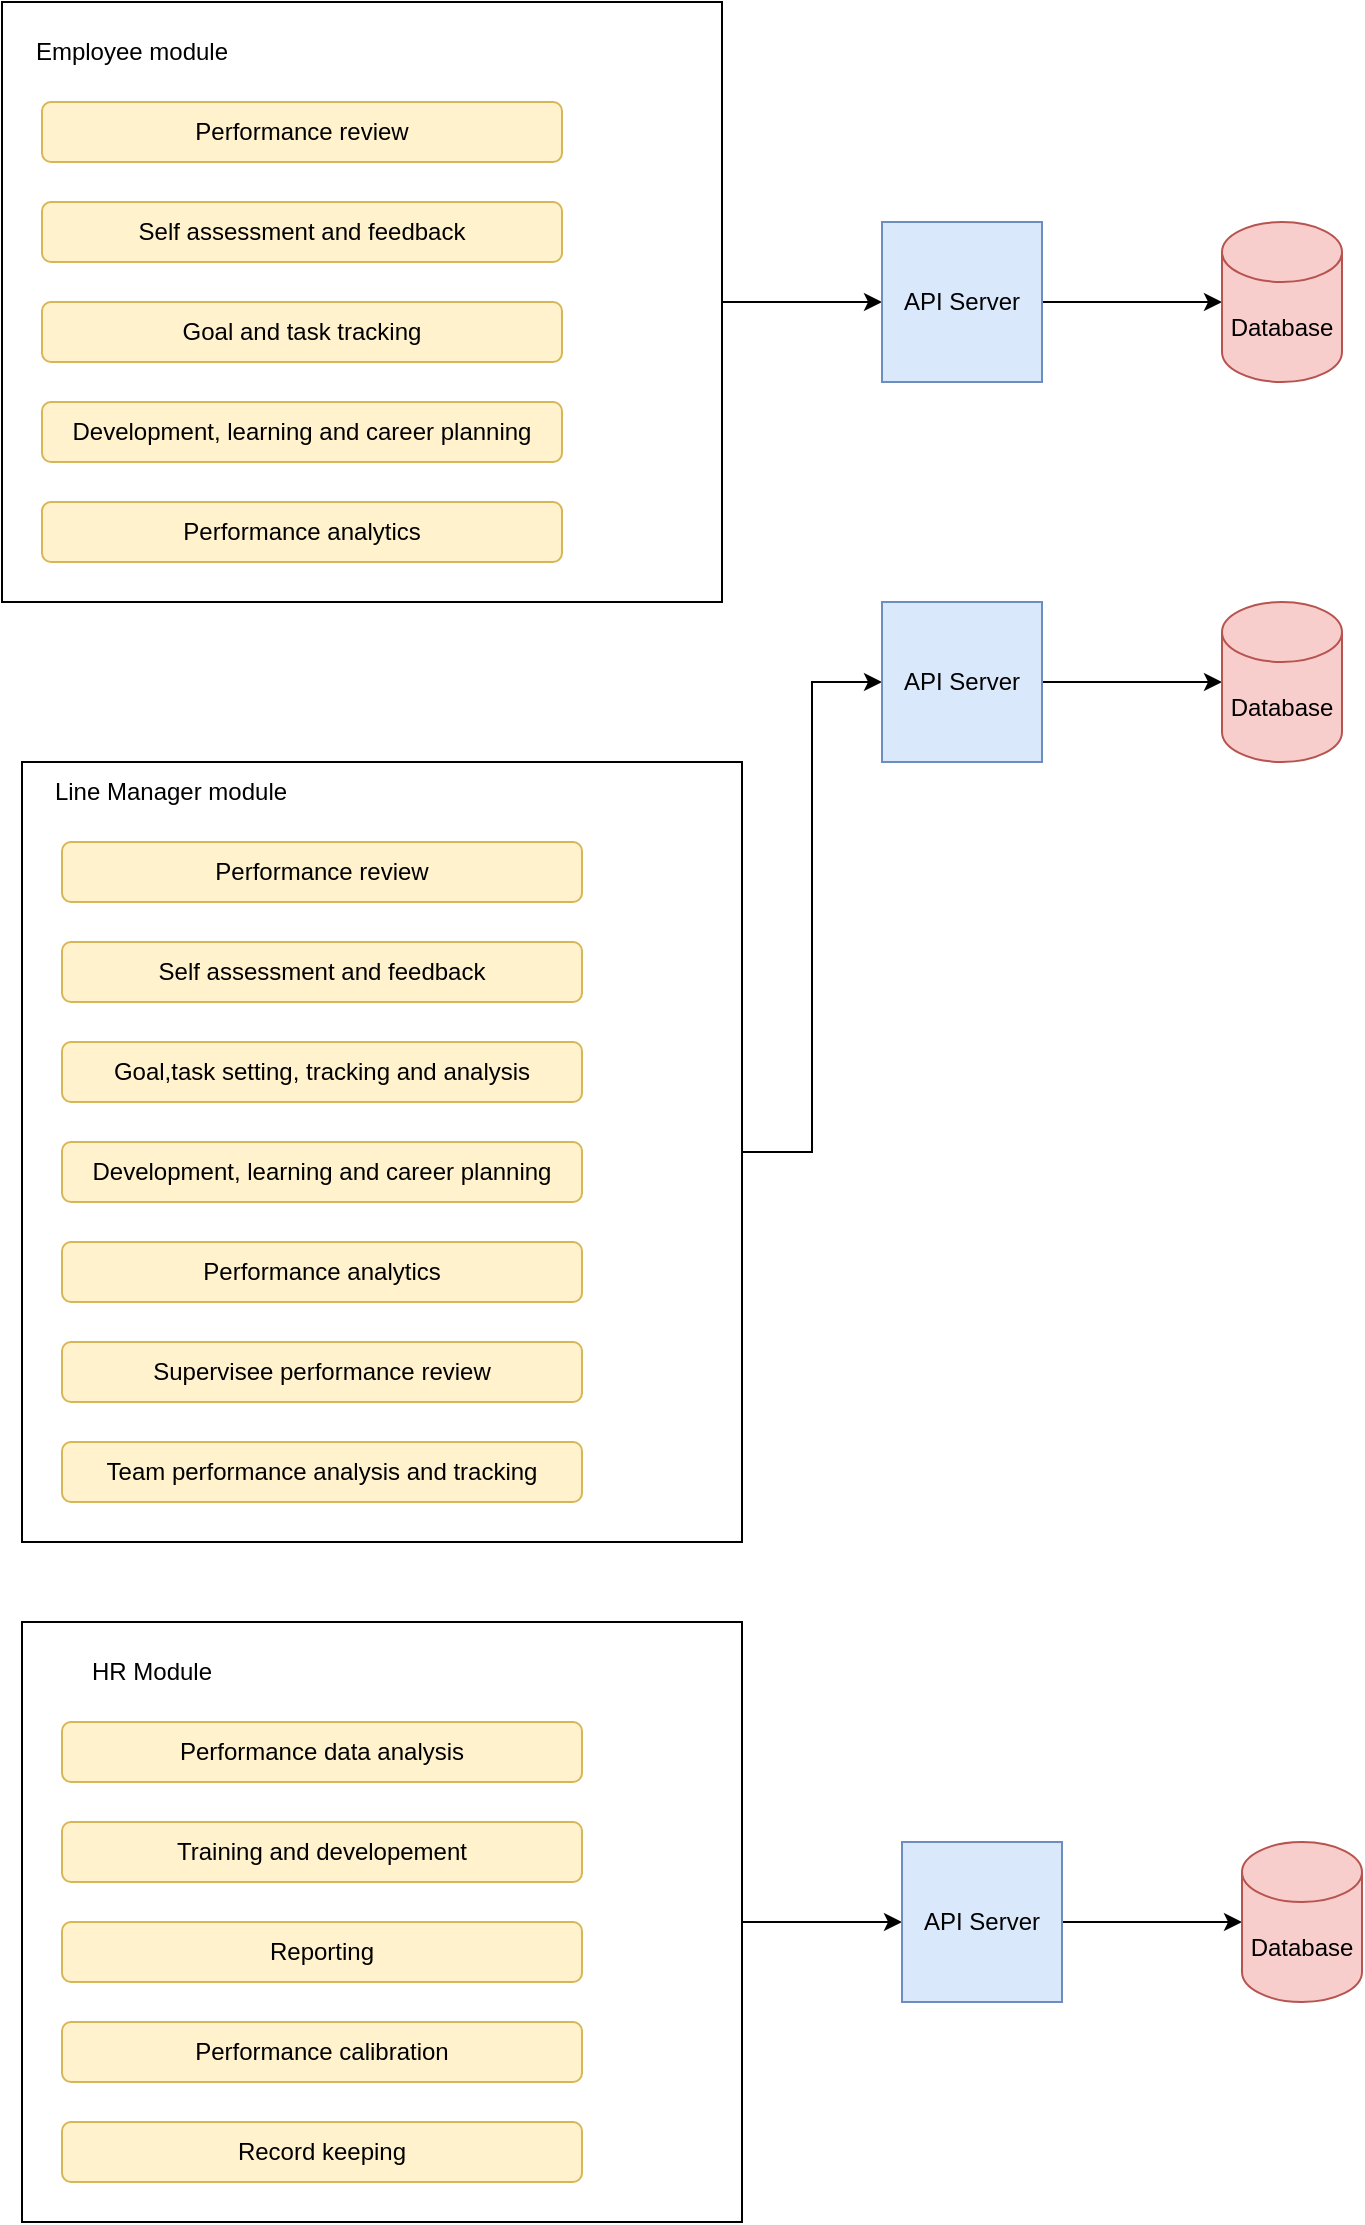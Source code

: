 <mxfile version="22.0.8" type="github">
  <diagram name="Page-1" id="xLq2jwFp_ARoWud2Op0O">
    <mxGraphModel dx="1039" dy="545" grid="1" gridSize="10" guides="1" tooltips="1" connect="1" arrows="1" fold="1" page="1" pageScale="1" pageWidth="850" pageHeight="1100" math="0" shadow="0">
      <root>
        <mxCell id="0" />
        <mxCell id="1" parent="0" />
        <mxCell id="5dGqJFT16gJnDdkuXEt8-8" style="edgeStyle=orthogonalEdgeStyle;rounded=0;orthogonalLoop=1;jettySize=auto;html=1;" edge="1" parent="1" source="5dGqJFT16gJnDdkuXEt8-1" target="5dGqJFT16gJnDdkuXEt8-6">
          <mxGeometry relative="1" as="geometry" />
        </mxCell>
        <mxCell id="5dGqJFT16gJnDdkuXEt8-1" value="" style="rounded=0;whiteSpace=wrap;html=1;" vertex="1" parent="1">
          <mxGeometry x="121" y="80" width="360" height="300" as="geometry" />
        </mxCell>
        <mxCell id="5dGqJFT16gJnDdkuXEt8-2" value="Employee module" style="text;html=1;strokeColor=none;fillColor=none;align=center;verticalAlign=middle;whiteSpace=wrap;rounded=0;" vertex="1" parent="1">
          <mxGeometry x="131" y="90" width="110" height="30" as="geometry" />
        </mxCell>
        <mxCell id="5dGqJFT16gJnDdkuXEt8-3" value="Performance review" style="rounded=1;whiteSpace=wrap;html=1;fillColor=#fff2cc;strokeColor=#d6b656;" vertex="1" parent="1">
          <mxGeometry x="141" y="130" width="260" height="30" as="geometry" />
        </mxCell>
        <mxCell id="5dGqJFT16gJnDdkuXEt8-4" value="Self assessment and feedback" style="rounded=1;whiteSpace=wrap;html=1;fillColor=#fff2cc;strokeColor=#d6b656;" vertex="1" parent="1">
          <mxGeometry x="141" y="180" width="260" height="30" as="geometry" />
        </mxCell>
        <mxCell id="5dGqJFT16gJnDdkuXEt8-5" value="Goal and task tracking" style="rounded=1;whiteSpace=wrap;html=1;fillColor=#fff2cc;strokeColor=#d6b656;" vertex="1" parent="1">
          <mxGeometry x="141" y="230" width="260" height="30" as="geometry" />
        </mxCell>
        <mxCell id="5dGqJFT16gJnDdkuXEt8-9" style="edgeStyle=orthogonalEdgeStyle;rounded=0;orthogonalLoop=1;jettySize=auto;html=1;" edge="1" parent="1" source="5dGqJFT16gJnDdkuXEt8-6" target="5dGqJFT16gJnDdkuXEt8-7">
          <mxGeometry relative="1" as="geometry" />
        </mxCell>
        <mxCell id="5dGqJFT16gJnDdkuXEt8-6" value="API Server" style="whiteSpace=wrap;html=1;aspect=fixed;fillColor=#dae8fc;strokeColor=#6c8ebf;" vertex="1" parent="1">
          <mxGeometry x="561" y="190" width="80" height="80" as="geometry" />
        </mxCell>
        <mxCell id="5dGqJFT16gJnDdkuXEt8-7" value="Database" style="shape=cylinder3;whiteSpace=wrap;html=1;boundedLbl=1;backgroundOutline=1;size=15;fillColor=#f8cecc;strokeColor=#b85450;" vertex="1" parent="1">
          <mxGeometry x="731" y="190" width="60" height="80" as="geometry" />
        </mxCell>
        <mxCell id="5dGqJFT16gJnDdkuXEt8-10" style="edgeStyle=orthogonalEdgeStyle;rounded=0;orthogonalLoop=1;jettySize=auto;html=1;" edge="1" parent="1" source="5dGqJFT16gJnDdkuXEt8-11" target="5dGqJFT16gJnDdkuXEt8-17">
          <mxGeometry relative="1" as="geometry" />
        </mxCell>
        <mxCell id="5dGqJFT16gJnDdkuXEt8-11" value="" style="rounded=0;whiteSpace=wrap;html=1;" vertex="1" parent="1">
          <mxGeometry x="131" y="460" width="360" height="390" as="geometry" />
        </mxCell>
        <mxCell id="5dGqJFT16gJnDdkuXEt8-12" value="Line Manager module" style="text;html=1;strokeColor=none;fillColor=none;align=center;verticalAlign=middle;whiteSpace=wrap;rounded=0;" vertex="1" parent="1">
          <mxGeometry x="141" y="460" width="129" height="30" as="geometry" />
        </mxCell>
        <mxCell id="5dGqJFT16gJnDdkuXEt8-16" style="edgeStyle=orthogonalEdgeStyle;rounded=0;orthogonalLoop=1;jettySize=auto;html=1;" edge="1" parent="1" source="5dGqJFT16gJnDdkuXEt8-17" target="5dGqJFT16gJnDdkuXEt8-18">
          <mxGeometry relative="1" as="geometry" />
        </mxCell>
        <mxCell id="5dGqJFT16gJnDdkuXEt8-17" value="API Server" style="whiteSpace=wrap;html=1;aspect=fixed;fillColor=#dae8fc;strokeColor=#6c8ebf;" vertex="1" parent="1">
          <mxGeometry x="561" y="380" width="80" height="80" as="geometry" />
        </mxCell>
        <mxCell id="5dGqJFT16gJnDdkuXEt8-18" value="Database" style="shape=cylinder3;whiteSpace=wrap;html=1;boundedLbl=1;backgroundOutline=1;size=15;fillColor=#f8cecc;strokeColor=#b85450;" vertex="1" parent="1">
          <mxGeometry x="731" y="380" width="60" height="80" as="geometry" />
        </mxCell>
        <mxCell id="5dGqJFT16gJnDdkuXEt8-19" value="Supervisee performance review" style="rounded=1;whiteSpace=wrap;html=1;fillColor=#fff2cc;strokeColor=#d6b656;" vertex="1" parent="1">
          <mxGeometry x="151" y="750" width="260" height="30" as="geometry" />
        </mxCell>
        <mxCell id="5dGqJFT16gJnDdkuXEt8-20" value="Development, learning and career planning" style="rounded=1;whiteSpace=wrap;html=1;fillColor=#fff2cc;strokeColor=#d6b656;" vertex="1" parent="1">
          <mxGeometry x="141" y="280" width="260" height="30" as="geometry" />
        </mxCell>
        <mxCell id="5dGqJFT16gJnDdkuXEt8-21" value="Performance analytics" style="rounded=1;whiteSpace=wrap;html=1;fillColor=#fff2cc;strokeColor=#d6b656;" vertex="1" parent="1">
          <mxGeometry x="141" y="330" width="260" height="30" as="geometry" />
        </mxCell>
        <mxCell id="5dGqJFT16gJnDdkuXEt8-23" value="Performance review" style="rounded=1;whiteSpace=wrap;html=1;fillColor=#fff2cc;strokeColor=#d6b656;" vertex="1" parent="1">
          <mxGeometry x="151" y="500" width="260" height="30" as="geometry" />
        </mxCell>
        <mxCell id="5dGqJFT16gJnDdkuXEt8-24" value="Self assessment and feedback" style="rounded=1;whiteSpace=wrap;html=1;fillColor=#fff2cc;strokeColor=#d6b656;" vertex="1" parent="1">
          <mxGeometry x="151" y="550" width="260" height="30" as="geometry" />
        </mxCell>
        <mxCell id="5dGqJFT16gJnDdkuXEt8-25" value="Goal,task setting, tracking and analysis" style="rounded=1;whiteSpace=wrap;html=1;fillColor=#fff2cc;strokeColor=#d6b656;" vertex="1" parent="1">
          <mxGeometry x="151" y="600" width="260" height="30" as="geometry" />
        </mxCell>
        <mxCell id="5dGqJFT16gJnDdkuXEt8-26" value="Development, learning and career planning" style="rounded=1;whiteSpace=wrap;html=1;fillColor=#fff2cc;strokeColor=#d6b656;" vertex="1" parent="1">
          <mxGeometry x="151" y="650" width="260" height="30" as="geometry" />
        </mxCell>
        <mxCell id="5dGqJFT16gJnDdkuXEt8-27" value="Performance analytics" style="rounded=1;whiteSpace=wrap;html=1;fillColor=#fff2cc;strokeColor=#d6b656;" vertex="1" parent="1">
          <mxGeometry x="151" y="700" width="260" height="30" as="geometry" />
        </mxCell>
        <mxCell id="5dGqJFT16gJnDdkuXEt8-28" value="Team performance analysis and tracking" style="rounded=1;whiteSpace=wrap;html=1;fillColor=#fff2cc;strokeColor=#d6b656;" vertex="1" parent="1">
          <mxGeometry x="151" y="800" width="260" height="30" as="geometry" />
        </mxCell>
        <mxCell id="5dGqJFT16gJnDdkuXEt8-29" style="edgeStyle=orthogonalEdgeStyle;rounded=0;orthogonalLoop=1;jettySize=auto;html=1;" edge="1" parent="1" source="5dGqJFT16gJnDdkuXEt8-30" target="5dGqJFT16gJnDdkuXEt8-36">
          <mxGeometry relative="1" as="geometry" />
        </mxCell>
        <mxCell id="5dGqJFT16gJnDdkuXEt8-30" value="" style="rounded=0;whiteSpace=wrap;html=1;" vertex="1" parent="1">
          <mxGeometry x="131" y="890" width="360" height="300" as="geometry" />
        </mxCell>
        <mxCell id="5dGqJFT16gJnDdkuXEt8-31" value="HR Module" style="text;html=1;strokeColor=none;fillColor=none;align=center;verticalAlign=middle;whiteSpace=wrap;rounded=0;" vertex="1" parent="1">
          <mxGeometry x="141" y="900" width="110" height="30" as="geometry" />
        </mxCell>
        <mxCell id="5dGqJFT16gJnDdkuXEt8-32" value="Performance data analysis" style="rounded=1;whiteSpace=wrap;html=1;fillColor=#fff2cc;strokeColor=#d6b656;" vertex="1" parent="1">
          <mxGeometry x="151" y="940" width="260" height="30" as="geometry" />
        </mxCell>
        <mxCell id="5dGqJFT16gJnDdkuXEt8-33" value="Training and developement" style="rounded=1;whiteSpace=wrap;html=1;fillColor=#fff2cc;strokeColor=#d6b656;" vertex="1" parent="1">
          <mxGeometry x="151" y="990" width="260" height="30" as="geometry" />
        </mxCell>
        <mxCell id="5dGqJFT16gJnDdkuXEt8-34" value="Reporting" style="rounded=1;whiteSpace=wrap;html=1;fillColor=#fff2cc;strokeColor=#d6b656;" vertex="1" parent="1">
          <mxGeometry x="151" y="1040" width="260" height="30" as="geometry" />
        </mxCell>
        <mxCell id="5dGqJFT16gJnDdkuXEt8-35" style="edgeStyle=orthogonalEdgeStyle;rounded=0;orthogonalLoop=1;jettySize=auto;html=1;" edge="1" parent="1" source="5dGqJFT16gJnDdkuXEt8-36" target="5dGqJFT16gJnDdkuXEt8-37">
          <mxGeometry relative="1" as="geometry" />
        </mxCell>
        <mxCell id="5dGqJFT16gJnDdkuXEt8-36" value="API Server" style="whiteSpace=wrap;html=1;aspect=fixed;fillColor=#dae8fc;strokeColor=#6c8ebf;" vertex="1" parent="1">
          <mxGeometry x="571" y="1000" width="80" height="80" as="geometry" />
        </mxCell>
        <mxCell id="5dGqJFT16gJnDdkuXEt8-37" value="Database" style="shape=cylinder3;whiteSpace=wrap;html=1;boundedLbl=1;backgroundOutline=1;size=15;fillColor=#f8cecc;strokeColor=#b85450;" vertex="1" parent="1">
          <mxGeometry x="741" y="1000" width="60" height="80" as="geometry" />
        </mxCell>
        <mxCell id="5dGqJFT16gJnDdkuXEt8-38" value="Performance calibration" style="rounded=1;whiteSpace=wrap;html=1;fillColor=#fff2cc;strokeColor=#d6b656;" vertex="1" parent="1">
          <mxGeometry x="151" y="1090" width="260" height="30" as="geometry" />
        </mxCell>
        <mxCell id="5dGqJFT16gJnDdkuXEt8-39" value="Record keeping" style="rounded=1;whiteSpace=wrap;html=1;fillColor=#fff2cc;strokeColor=#d6b656;" vertex="1" parent="1">
          <mxGeometry x="151" y="1140" width="260" height="30" as="geometry" />
        </mxCell>
      </root>
    </mxGraphModel>
  </diagram>
</mxfile>
